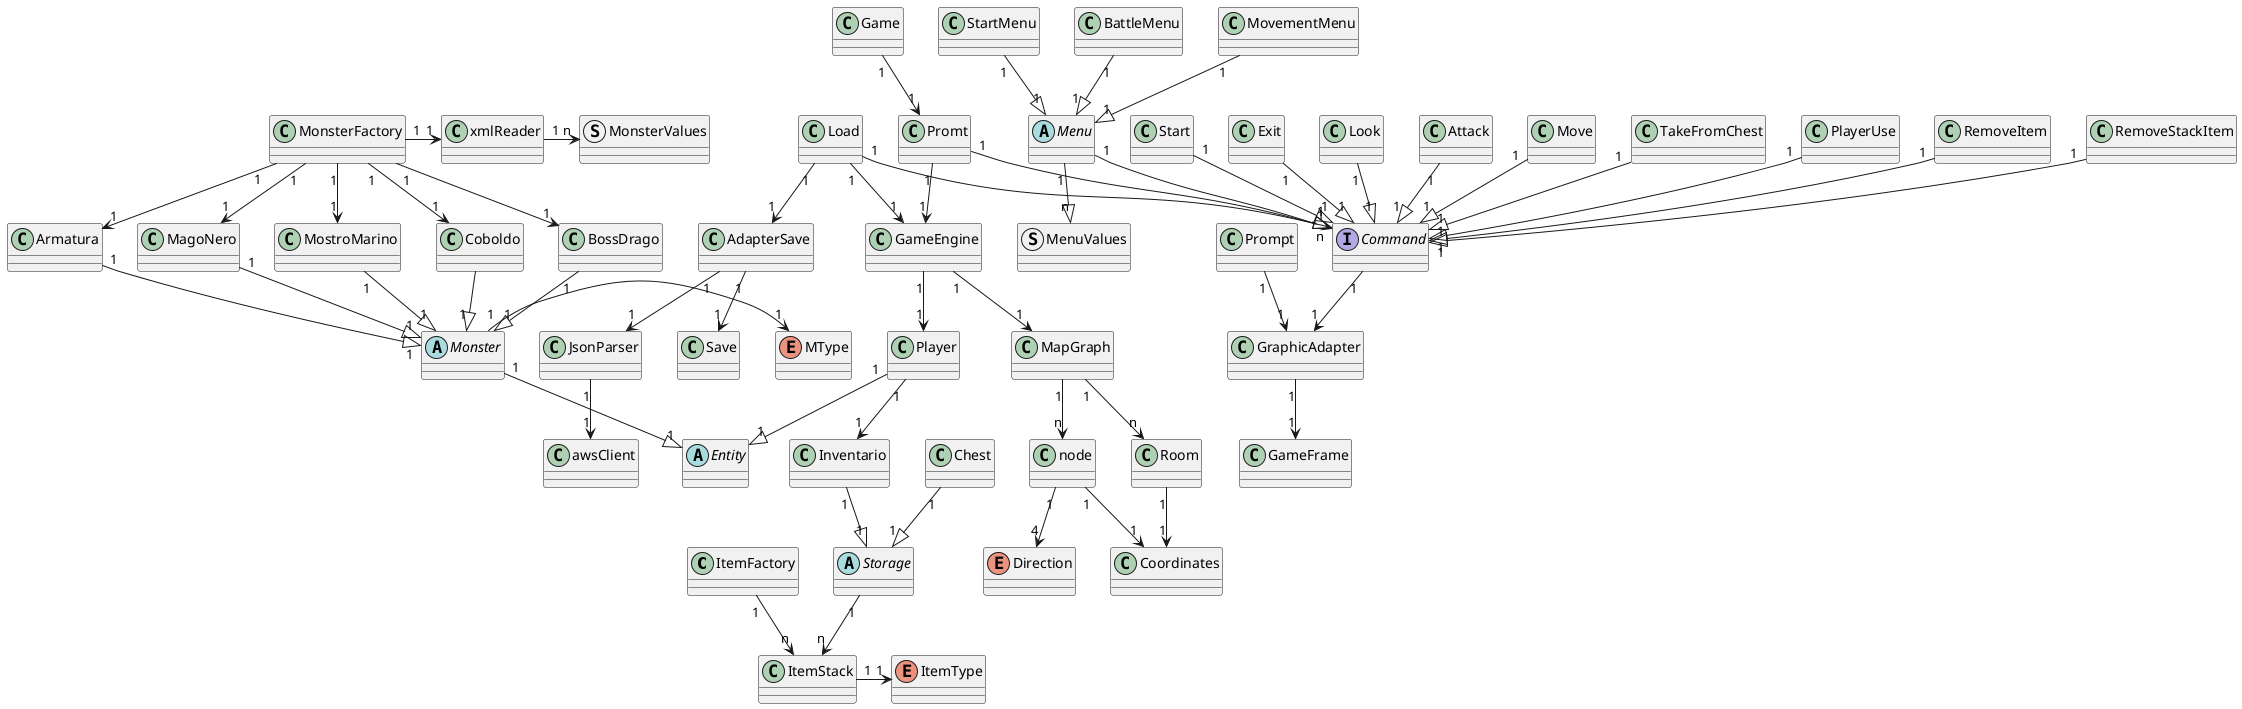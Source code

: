 @startuml
class ItemFactory{
}

class ItemStack {
}

enum ItemType{
}

abstract Storage{   
}

class Inventario{
}

class Chest{

}

Storage "1" --> "n"ItemStack 
ItemStack "1" -> "1" ItemType
Inventario "1" --|> "1" Storage

Chest "1" --|> "1" Storage
ItemFactory "1" --> "n"ItemStack





  class awsClient{
  }

  class JsonParser{
    
  }
  

  class AdapterSave{

  }

class GameEngine{
 
}


class Game{

}


enum MType{
 
}

abstract class Entity{
 
} 



class Player{
}

abstract class Monster{
}
class MonsterFactory{
 
}

class xmlReader{

}

struct MonsterValues{

}


class Armatura{
 
}
class MagoNero{
  
}

class MostroMarino{
  
}
class Coboldo{
 
}
class BossDrago{
 
}


Monster "1" ->"1" MType
Player "1"--|>"1"Entity
Monster "1"--|>"1"Entity
Armatura"1"--|>"1"Monster
MagoNero"1"--|>"1"Monster
MostroMarino"1"--|>"1"Monster
Coboldo--|>"1"Monster
BossDrago"1"--|>"1"Monster

MonsterFactory"1"-->"1"BossDrago
MonsterFactory"1"-->"1"MagoNero 
MonsterFactory"1"-->"1"Coboldo
MonsterFactory"1"-->"1"Armatura
MonsterFactory"1"-->"1"MostroMarino 
MonsterFactory"1"->"1"xmlReader
xmlReader"1"->"n"MonsterValues


abstract class Menu{
  
}
class StartMenu{
 
}
class BattleMenu{

}
class MovementMenu{
 
}
struct MenuValues{

}

class GraphicAdapter{
}


BattleMenu"1"--|>"1"Menu
StartMenu"1"--|>"1"Menu
MovementMenu"1"--|>"1"Menu
Menu"1"--|>"n"MenuValues

 

    
class Coordinates{

}

class MapGraph{
 
}


enum  Direction{
 
}

class node{
  

}

class Room{

}



MapGraph"1"-->"n"Room
MapGraph"1"-->"n"node
node"1"-->"1"Coordinates
node"1"-->"4"Direction
Room"1"-->"1"Coordinates


class Promt{

}

class Start{
 
}
class Exit{
  
}
class Look{
  
}
class Attack{

}
class Move{
  
}
class Move{
  
}
class TakeFromChest{
  
}
class PlayerUse{
  
}
class RemoveItem{
  
}
class RemoveStackItem{

}
class Load{
 
}

class GameFrame{
}

interface Command{
  
}


Start"1"--|>"1"Command
Exit"1"--|>"1"Command
Look"1"--|>"1"Command
Attack"1"--|>"1"Command
Move"1"--|>"1"Command
PlayerUse"1"--|>"1"Command
RemoveItem"1"--|>"1"Command
RemoveStackItem"1"--|>"1"Command
Load"1"--|>"1"Command
Load "1"-->"1"AdapterSave
AdapterSave"1"-->"1"Save
Load"1"->"1"GameEngine
Promt"1"--|>"1"Command
TakeFromChest"1"--|>"1"Command

Menu"1"-->"n"Command
GameEngine"1"-->"1"Player
GameEngine"1"-->"1"MapGraph
Promt"1"-->"1"GameEngine
Game"1"-->"1"Promt
Player"1"-->"1"Inventario
JsonParser"1"-->"1"awsClient

AdapterSave"1"-->"1"JsonParser
GraphicAdapter"1"-->"1"GameFrame
Prompt"1"-->"1"GraphicAdapter
Command"1"-->"1"GraphicAdapter



@enduml
